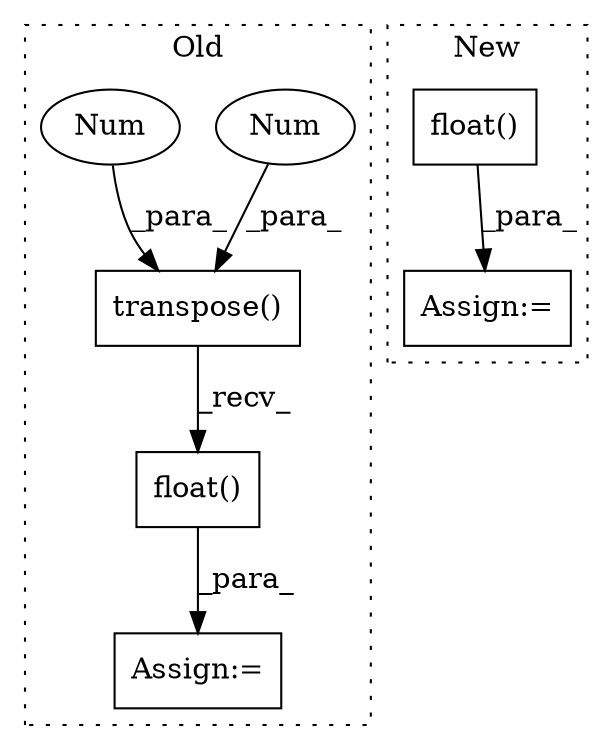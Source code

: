 digraph G {
subgraph cluster0 {
1 [label="transpose()" a="75" s="3350,3371" l="14,1" shape="box"];
3 [label="Num" a="76" s="3367" l="1" shape="ellipse"];
4 [label="Num" a="76" s="3364" l="1" shape="ellipse"];
5 [label="float()" a="75" s="3439" l="11" shape="box"];
7 [label="Assign:=" a="68" s="3482" l="4" shape="box"];
label = "Old";
style="dotted";
}
subgraph cluster1 {
2 [label="float()" a="75" s="3631" l="15" shape="box"];
6 [label="Assign:=" a="68" s="3682" l="4" shape="box"];
label = "New";
style="dotted";
}
1 -> 5 [label="_recv_"];
2 -> 6 [label="_para_"];
3 -> 1 [label="_para_"];
4 -> 1 [label="_para_"];
5 -> 7 [label="_para_"];
}
